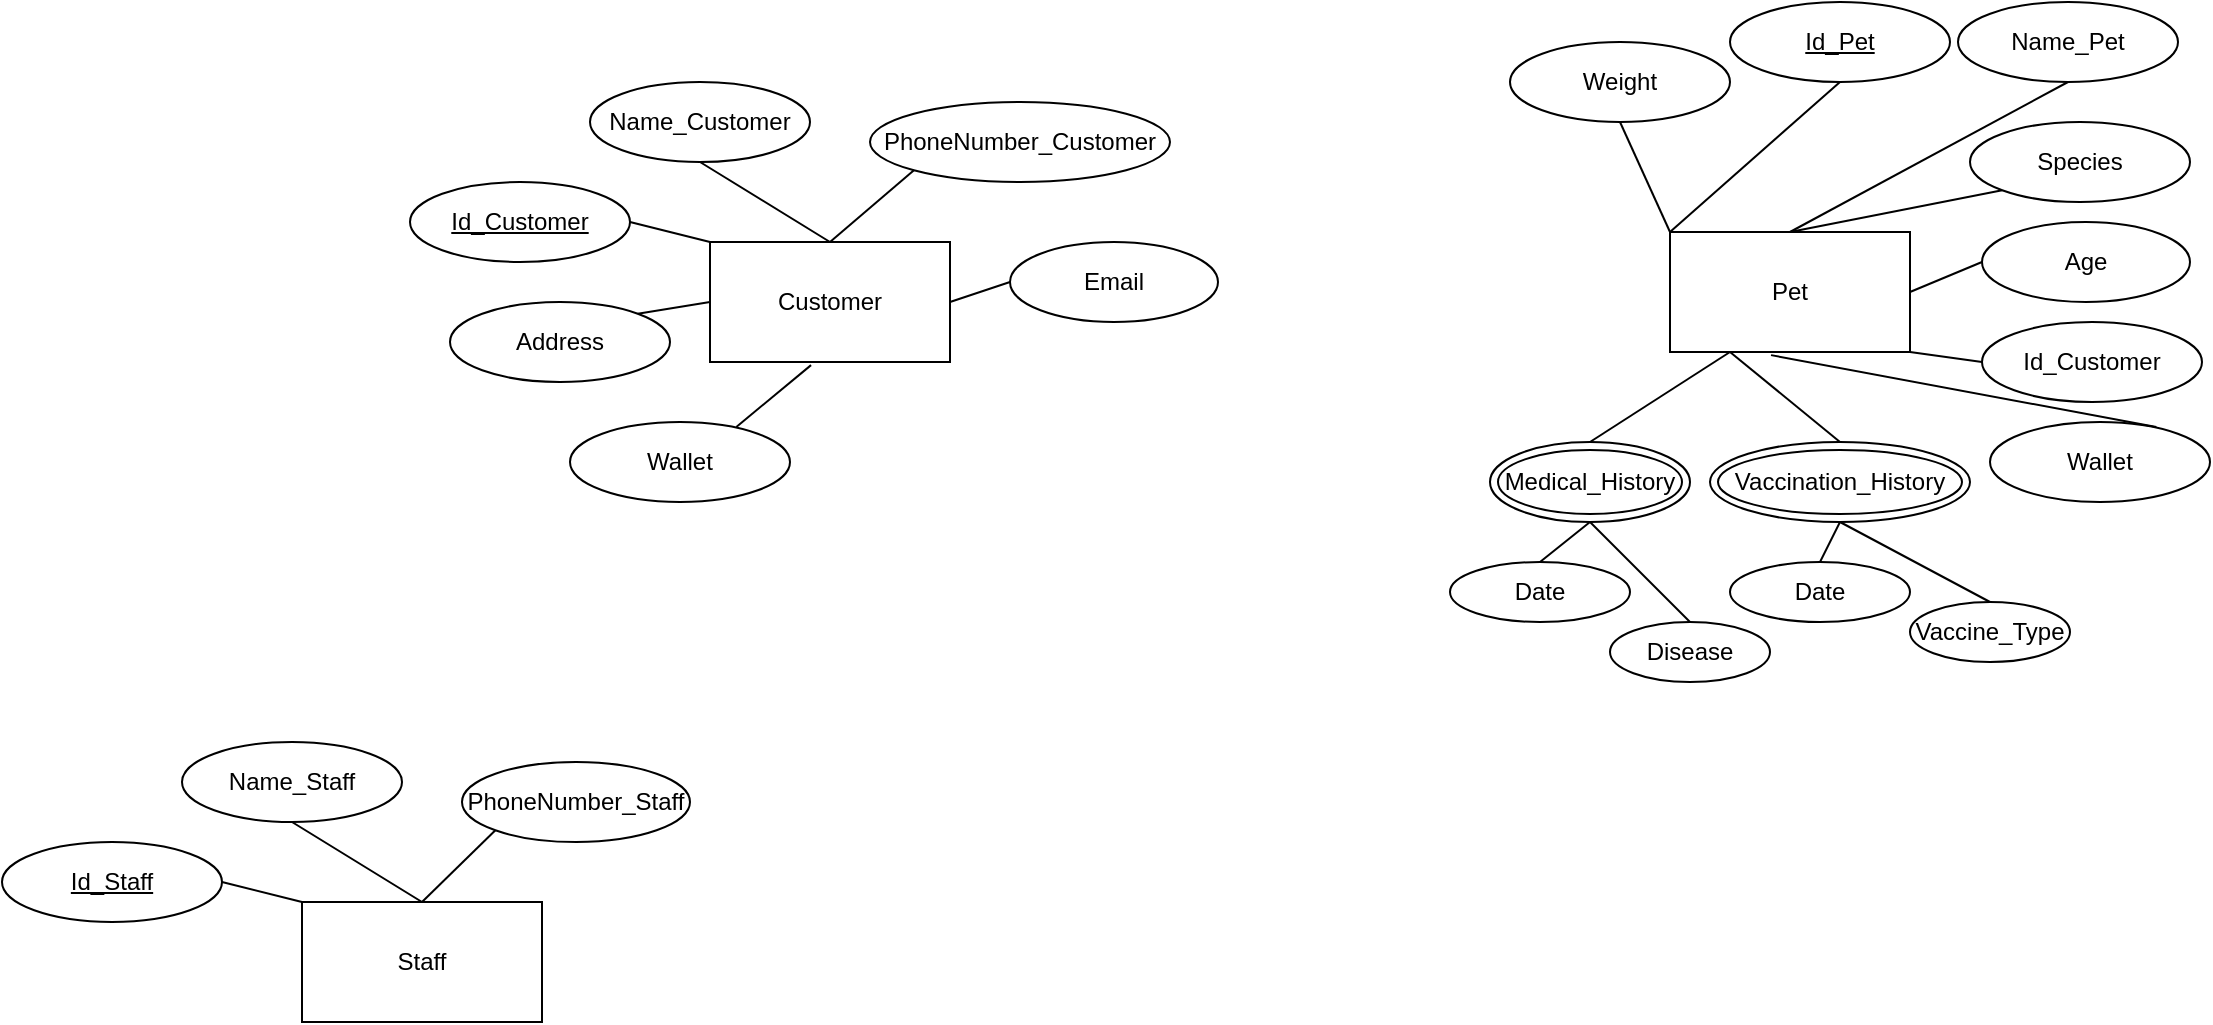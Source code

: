 <mxfile version="25.0.3">
  <diagram name="Trang-1" id="8K1XiuxhxCOyhfcTuzyn">
    <mxGraphModel dx="1475" dy="1796" grid="1" gridSize="10" guides="1" tooltips="1" connect="1" arrows="1" fold="1" page="1" pageScale="1" pageWidth="827" pageHeight="1169" math="0" shadow="0">
      <root>
        <mxCell id="0" />
        <mxCell id="1" parent="0" />
        <mxCell id="QY5TkbS7HgelhhC83756-2" value="Customer" style="rounded=0;whiteSpace=wrap;html=1;" vertex="1" parent="1">
          <mxGeometry x="150" y="-990" width="120" height="60" as="geometry" />
        </mxCell>
        <mxCell id="QY5TkbS7HgelhhC83756-3" value="&lt;u&gt;Id_Customer&lt;/u&gt;" style="ellipse;whiteSpace=wrap;html=1;" vertex="1" parent="1">
          <mxGeometry y="-1020" width="110" height="40" as="geometry" />
        </mxCell>
        <mxCell id="QY5TkbS7HgelhhC83756-4" value="Address" style="ellipse;whiteSpace=wrap;html=1;" vertex="1" parent="1">
          <mxGeometry x="20" y="-960" width="110" height="40" as="geometry" />
        </mxCell>
        <mxCell id="QY5TkbS7HgelhhC83756-5" value="Name_Customer" style="ellipse;whiteSpace=wrap;html=1;" vertex="1" parent="1">
          <mxGeometry x="90" y="-1070" width="110" height="40" as="geometry" />
        </mxCell>
        <mxCell id="QY5TkbS7HgelhhC83756-6" value="PhoneNumber_Customer" style="ellipse;whiteSpace=wrap;html=1;" vertex="1" parent="1">
          <mxGeometry x="230" y="-1060" width="150" height="40" as="geometry" />
        </mxCell>
        <mxCell id="QY5TkbS7HgelhhC83756-7" value="Email" style="ellipse;whiteSpace=wrap;html=1;" vertex="1" parent="1">
          <mxGeometry x="300" y="-990" width="104" height="40" as="geometry" />
        </mxCell>
        <mxCell id="QY5TkbS7HgelhhC83756-8" value="Wallet" style="ellipse;whiteSpace=wrap;html=1;" vertex="1" parent="1">
          <mxGeometry x="80" y="-900" width="110" height="40" as="geometry" />
        </mxCell>
        <mxCell id="QY5TkbS7HgelhhC83756-9" value="" style="endArrow=none;html=1;rounded=0;entryX=0;entryY=1;entryDx=0;entryDy=0;exitX=0.5;exitY=0;exitDx=0;exitDy=0;" edge="1" parent="1" source="QY5TkbS7HgelhhC83756-2" target="QY5TkbS7HgelhhC83756-6">
          <mxGeometry width="50" height="50" relative="1" as="geometry">
            <mxPoint x="360" y="-740" as="sourcePoint" />
            <mxPoint x="410" y="-790" as="targetPoint" />
          </mxGeometry>
        </mxCell>
        <mxCell id="QY5TkbS7HgelhhC83756-10" value="" style="endArrow=none;html=1;rounded=0;exitX=0.5;exitY=1;exitDx=0;exitDy=0;entryX=0.5;entryY=0;entryDx=0;entryDy=0;" edge="1" parent="1" source="QY5TkbS7HgelhhC83756-5" target="QY5TkbS7HgelhhC83756-2">
          <mxGeometry width="50" height="50" relative="1" as="geometry">
            <mxPoint x="370" y="-730" as="sourcePoint" />
            <mxPoint x="420" y="-780" as="targetPoint" />
          </mxGeometry>
        </mxCell>
        <mxCell id="QY5TkbS7HgelhhC83756-11" value="" style="endArrow=none;html=1;rounded=0;entryX=1;entryY=0.5;entryDx=0;entryDy=0;exitX=0;exitY=0.5;exitDx=0;exitDy=0;" edge="1" parent="1" source="QY5TkbS7HgelhhC83756-7" target="QY5TkbS7HgelhhC83756-2">
          <mxGeometry width="50" height="50" relative="1" as="geometry">
            <mxPoint x="380" y="-720" as="sourcePoint" />
            <mxPoint x="430" y="-770" as="targetPoint" />
          </mxGeometry>
        </mxCell>
        <mxCell id="QY5TkbS7HgelhhC83756-12" value="" style="endArrow=none;html=1;rounded=0;exitX=1;exitY=0.5;exitDx=0;exitDy=0;entryX=0;entryY=0;entryDx=0;entryDy=0;" edge="1" parent="1" source="QY5TkbS7HgelhhC83756-3" target="QY5TkbS7HgelhhC83756-2">
          <mxGeometry width="50" height="50" relative="1" as="geometry">
            <mxPoint x="185" y="-1010" as="sourcePoint" />
            <mxPoint x="220" y="-980" as="targetPoint" />
          </mxGeometry>
        </mxCell>
        <mxCell id="QY5TkbS7HgelhhC83756-13" value="" style="endArrow=none;html=1;rounded=0;exitX=1;exitY=0;exitDx=0;exitDy=0;entryX=0;entryY=0.5;entryDx=0;entryDy=0;" edge="1" parent="1" source="QY5TkbS7HgelhhC83756-4" target="QY5TkbS7HgelhhC83756-2">
          <mxGeometry width="50" height="50" relative="1" as="geometry">
            <mxPoint x="120" y="-990" as="sourcePoint" />
            <mxPoint x="160" y="-980" as="targetPoint" />
          </mxGeometry>
        </mxCell>
        <mxCell id="QY5TkbS7HgelhhC83756-14" value="" style="endArrow=none;html=1;rounded=0;entryX=0.421;entryY=1.026;entryDx=0;entryDy=0;entryPerimeter=0;exitX=0.756;exitY=0.062;exitDx=0;exitDy=0;exitPerimeter=0;" edge="1" parent="1" source="QY5TkbS7HgelhhC83756-8" target="QY5TkbS7HgelhhC83756-2">
          <mxGeometry width="50" height="50" relative="1" as="geometry">
            <mxPoint x="160" y="-903" as="sourcePoint" />
            <mxPoint x="160" y="-920" as="targetPoint" />
          </mxGeometry>
        </mxCell>
        <mxCell id="QY5TkbS7HgelhhC83756-18" value="Pet" style="rounded=0;whiteSpace=wrap;html=1;" vertex="1" parent="1">
          <mxGeometry x="630" y="-995" width="120" height="60" as="geometry" />
        </mxCell>
        <mxCell id="QY5TkbS7HgelhhC83756-19" value="&lt;u&gt;Id_Pet&lt;/u&gt;" style="ellipse;whiteSpace=wrap;html=1;" vertex="1" parent="1">
          <mxGeometry x="660" y="-1110" width="110" height="40" as="geometry" />
        </mxCell>
        <mxCell id="QY5TkbS7HgelhhC83756-20" value="Weight" style="ellipse;whiteSpace=wrap;html=1;" vertex="1" parent="1">
          <mxGeometry x="550" y="-1090" width="110" height="40" as="geometry" />
        </mxCell>
        <mxCell id="QY5TkbS7HgelhhC83756-21" value="Name_Pet" style="ellipse;whiteSpace=wrap;html=1;" vertex="1" parent="1">
          <mxGeometry x="774" y="-1110" width="110" height="40" as="geometry" />
        </mxCell>
        <mxCell id="QY5TkbS7HgelhhC83756-22" value="Species" style="ellipse;whiteSpace=wrap;html=1;" vertex="1" parent="1">
          <mxGeometry x="780" y="-1050" width="110" height="40" as="geometry" />
        </mxCell>
        <mxCell id="QY5TkbS7HgelhhC83756-23" value="Age" style="ellipse;whiteSpace=wrap;html=1;" vertex="1" parent="1">
          <mxGeometry x="786" y="-1000" width="104" height="40" as="geometry" />
        </mxCell>
        <mxCell id="QY5TkbS7HgelhhC83756-24" value="Wallet" style="ellipse;whiteSpace=wrap;html=1;" vertex="1" parent="1">
          <mxGeometry x="790" y="-900" width="110" height="40" as="geometry" />
        </mxCell>
        <mxCell id="QY5TkbS7HgelhhC83756-25" value="" style="endArrow=none;html=1;rounded=0;entryX=0;entryY=1;entryDx=0;entryDy=0;exitX=0.5;exitY=0;exitDx=0;exitDy=0;" edge="1" source="QY5TkbS7HgelhhC83756-18" target="QY5TkbS7HgelhhC83756-22" parent="1">
          <mxGeometry width="50" height="50" relative="1" as="geometry">
            <mxPoint x="840" y="-745" as="sourcePoint" />
            <mxPoint x="890" y="-795" as="targetPoint" />
          </mxGeometry>
        </mxCell>
        <mxCell id="QY5TkbS7HgelhhC83756-26" value="" style="endArrow=none;html=1;rounded=0;exitX=0.5;exitY=1;exitDx=0;exitDy=0;entryX=0.5;entryY=0;entryDx=0;entryDy=0;" edge="1" source="QY5TkbS7HgelhhC83756-21" target="QY5TkbS7HgelhhC83756-18" parent="1">
          <mxGeometry width="50" height="50" relative="1" as="geometry">
            <mxPoint x="850" y="-735" as="sourcePoint" />
            <mxPoint x="900" y="-785" as="targetPoint" />
          </mxGeometry>
        </mxCell>
        <mxCell id="QY5TkbS7HgelhhC83756-27" value="" style="endArrow=none;html=1;rounded=0;entryX=1;entryY=0.5;entryDx=0;entryDy=0;exitX=0;exitY=0.5;exitDx=0;exitDy=0;" edge="1" source="QY5TkbS7HgelhhC83756-23" target="QY5TkbS7HgelhhC83756-18" parent="1">
          <mxGeometry width="50" height="50" relative="1" as="geometry">
            <mxPoint x="860" y="-725" as="sourcePoint" />
            <mxPoint x="910" y="-775" as="targetPoint" />
          </mxGeometry>
        </mxCell>
        <mxCell id="QY5TkbS7HgelhhC83756-28" value="" style="endArrow=none;html=1;rounded=0;exitX=0.5;exitY=1;exitDx=0;exitDy=0;entryX=0;entryY=0;entryDx=0;entryDy=0;" edge="1" source="QY5TkbS7HgelhhC83756-19" target="QY5TkbS7HgelhhC83756-18" parent="1">
          <mxGeometry width="50" height="50" relative="1" as="geometry">
            <mxPoint x="665" y="-1015" as="sourcePoint" />
            <mxPoint x="700" y="-985" as="targetPoint" />
          </mxGeometry>
        </mxCell>
        <mxCell id="QY5TkbS7HgelhhC83756-29" value="" style="endArrow=none;html=1;rounded=0;entryX=0;entryY=0;entryDx=0;entryDy=0;exitX=0.5;exitY=1;exitDx=0;exitDy=0;" edge="1" source="QY5TkbS7HgelhhC83756-20" target="QY5TkbS7HgelhhC83756-18" parent="1">
          <mxGeometry width="50" height="50" relative="1" as="geometry">
            <mxPoint x="644" y="-1050" as="sourcePoint" />
            <mxPoint x="630" y="-965" as="targetPoint" />
          </mxGeometry>
        </mxCell>
        <mxCell id="QY5TkbS7HgelhhC83756-30" value="" style="endArrow=none;html=1;rounded=0;entryX=0.421;entryY=1.026;entryDx=0;entryDy=0;entryPerimeter=0;exitX=0.756;exitY=0.062;exitDx=0;exitDy=0;exitPerimeter=0;" edge="1" source="QY5TkbS7HgelhhC83756-24" target="QY5TkbS7HgelhhC83756-18" parent="1">
          <mxGeometry width="50" height="50" relative="1" as="geometry">
            <mxPoint x="640" y="-908" as="sourcePoint" />
            <mxPoint x="640" y="-925" as="targetPoint" />
          </mxGeometry>
        </mxCell>
        <mxCell id="QY5TkbS7HgelhhC83756-31" value="Id_Customer" style="ellipse;whiteSpace=wrap;html=1;" vertex="1" parent="1">
          <mxGeometry x="786" y="-950" width="110" height="40" as="geometry" />
        </mxCell>
        <mxCell id="QY5TkbS7HgelhhC83756-32" value="" style="endArrow=none;html=1;rounded=0;entryX=1;entryY=1;entryDx=0;entryDy=0;exitX=0;exitY=0.5;exitDx=0;exitDy=0;" edge="1" source="QY5TkbS7HgelhhC83756-31" parent="1" target="QY5TkbS7HgelhhC83756-18">
          <mxGeometry width="50" height="50" relative="1" as="geometry">
            <mxPoint x="880" y="-860" as="sourcePoint" />
            <mxPoint x="700" y="-760" as="targetPoint" />
          </mxGeometry>
        </mxCell>
        <mxCell id="QY5TkbS7HgelhhC83756-36" value="Medical_History" style="ellipse;shape=doubleEllipse;whiteSpace=wrap;html=1;" vertex="1" parent="1">
          <mxGeometry x="540" y="-890" width="100" height="40" as="geometry" />
        </mxCell>
        <mxCell id="QY5TkbS7HgelhhC83756-37" value="Vaccination_History" style="ellipse;shape=doubleEllipse;whiteSpace=wrap;html=1;" vertex="1" parent="1">
          <mxGeometry x="650" y="-890" width="130" height="40" as="geometry" />
        </mxCell>
        <mxCell id="QY5TkbS7HgelhhC83756-38" value="" style="endArrow=none;html=1;rounded=0;exitX=0.25;exitY=1;exitDx=0;exitDy=0;entryX=0.5;entryY=0;entryDx=0;entryDy=0;" edge="1" parent="1" source="QY5TkbS7HgelhhC83756-18" target="QY5TkbS7HgelhhC83756-36">
          <mxGeometry width="50" height="50" relative="1" as="geometry">
            <mxPoint x="654" y="-1046" as="sourcePoint" />
            <mxPoint x="640" y="-985" as="targetPoint" />
          </mxGeometry>
        </mxCell>
        <mxCell id="QY5TkbS7HgelhhC83756-39" value="" style="endArrow=none;html=1;rounded=0;exitX=0.25;exitY=1;exitDx=0;exitDy=0;entryX=0.5;entryY=0;entryDx=0;entryDy=0;" edge="1" parent="1" source="QY5TkbS7HgelhhC83756-18" target="QY5TkbS7HgelhhC83756-37">
          <mxGeometry width="50" height="50" relative="1" as="geometry">
            <mxPoint x="654" y="-1046" as="sourcePoint" />
            <mxPoint x="640" y="-985" as="targetPoint" />
          </mxGeometry>
        </mxCell>
        <mxCell id="QY5TkbS7HgelhhC83756-40" value="Disease" style="ellipse;whiteSpace=wrap;html=1;" vertex="1" parent="1">
          <mxGeometry x="600" y="-800" width="80" height="30" as="geometry" />
        </mxCell>
        <mxCell id="QY5TkbS7HgelhhC83756-41" value="Date" style="ellipse;whiteSpace=wrap;html=1;" vertex="1" parent="1">
          <mxGeometry x="520" y="-830" width="90" height="30" as="geometry" />
        </mxCell>
        <mxCell id="QY5TkbS7HgelhhC83756-42" value="Vaccine_Type" style="ellipse;whiteSpace=wrap;html=1;" vertex="1" parent="1">
          <mxGeometry x="750" y="-810" width="80" height="30" as="geometry" />
        </mxCell>
        <mxCell id="QY5TkbS7HgelhhC83756-43" value="Date" style="ellipse;whiteSpace=wrap;html=1;" vertex="1" parent="1">
          <mxGeometry x="660" y="-830" width="90" height="30" as="geometry" />
        </mxCell>
        <mxCell id="QY5TkbS7HgelhhC83756-45" value="" style="endArrow=none;html=1;rounded=0;exitX=0.5;exitY=1;exitDx=0;exitDy=0;entryX=0.5;entryY=0;entryDx=0;entryDy=0;" edge="1" parent="1" source="QY5TkbS7HgelhhC83756-36" target="QY5TkbS7HgelhhC83756-41">
          <mxGeometry width="50" height="50" relative="1" as="geometry">
            <mxPoint x="670" y="-925" as="sourcePoint" />
            <mxPoint x="600" y="-880" as="targetPoint" />
          </mxGeometry>
        </mxCell>
        <mxCell id="QY5TkbS7HgelhhC83756-46" value="" style="endArrow=none;html=1;rounded=0;exitX=0.5;exitY=1;exitDx=0;exitDy=0;entryX=0.5;entryY=0;entryDx=0;entryDy=0;" edge="1" parent="1" source="QY5TkbS7HgelhhC83756-36" target="QY5TkbS7HgelhhC83756-40">
          <mxGeometry width="50" height="50" relative="1" as="geometry">
            <mxPoint x="600" y="-840" as="sourcePoint" />
            <mxPoint x="575" y="-820" as="targetPoint" />
          </mxGeometry>
        </mxCell>
        <mxCell id="QY5TkbS7HgelhhC83756-47" value="" style="endArrow=none;html=1;rounded=0;exitX=0.5;exitY=1;exitDx=0;exitDy=0;entryX=0.5;entryY=0;entryDx=0;entryDy=0;" edge="1" parent="1" source="QY5TkbS7HgelhhC83756-37" target="QY5TkbS7HgelhhC83756-42">
          <mxGeometry width="50" height="50" relative="1" as="geometry">
            <mxPoint x="600" y="-840" as="sourcePoint" />
            <mxPoint x="650" y="-790" as="targetPoint" />
          </mxGeometry>
        </mxCell>
        <mxCell id="QY5TkbS7HgelhhC83756-48" value="" style="endArrow=none;html=1;rounded=0;exitX=0.5;exitY=1;exitDx=0;exitDy=0;entryX=0.5;entryY=0;entryDx=0;entryDy=0;" edge="1" parent="1" source="QY5TkbS7HgelhhC83756-37" target="QY5TkbS7HgelhhC83756-43">
          <mxGeometry width="50" height="50" relative="1" as="geometry">
            <mxPoint x="725" y="-840" as="sourcePoint" />
            <mxPoint x="800" y="-800" as="targetPoint" />
          </mxGeometry>
        </mxCell>
        <mxCell id="QY5TkbS7HgelhhC83756-49" value="Staff" style="rounded=0;whiteSpace=wrap;html=1;" vertex="1" parent="1">
          <mxGeometry x="-54" y="-660" width="120" height="60" as="geometry" />
        </mxCell>
        <mxCell id="QY5TkbS7HgelhhC83756-50" value="&lt;u&gt;Id_Staff&lt;/u&gt;" style="ellipse;whiteSpace=wrap;html=1;" vertex="1" parent="1">
          <mxGeometry x="-204" y="-690" width="110" height="40" as="geometry" />
        </mxCell>
        <mxCell id="QY5TkbS7HgelhhC83756-52" value="Name_Staff" style="ellipse;whiteSpace=wrap;html=1;" vertex="1" parent="1">
          <mxGeometry x="-114" y="-740" width="110" height="40" as="geometry" />
        </mxCell>
        <mxCell id="QY5TkbS7HgelhhC83756-53" value="PhoneNumber_Staff" style="ellipse;whiteSpace=wrap;html=1;" vertex="1" parent="1">
          <mxGeometry x="26" y="-730" width="114" height="40" as="geometry" />
        </mxCell>
        <mxCell id="QY5TkbS7HgelhhC83756-56" value="" style="endArrow=none;html=1;rounded=0;entryX=0;entryY=1;entryDx=0;entryDy=0;exitX=0.5;exitY=0;exitDx=0;exitDy=0;" edge="1" source="QY5TkbS7HgelhhC83756-49" target="QY5TkbS7HgelhhC83756-53" parent="1">
          <mxGeometry width="50" height="50" relative="1" as="geometry">
            <mxPoint x="156" y="-410" as="sourcePoint" />
            <mxPoint x="206" y="-460" as="targetPoint" />
          </mxGeometry>
        </mxCell>
        <mxCell id="QY5TkbS7HgelhhC83756-57" value="" style="endArrow=none;html=1;rounded=0;exitX=0.5;exitY=1;exitDx=0;exitDy=0;entryX=0.5;entryY=0;entryDx=0;entryDy=0;" edge="1" source="QY5TkbS7HgelhhC83756-52" target="QY5TkbS7HgelhhC83756-49" parent="1">
          <mxGeometry width="50" height="50" relative="1" as="geometry">
            <mxPoint x="166" y="-400" as="sourcePoint" />
            <mxPoint x="216" y="-450" as="targetPoint" />
          </mxGeometry>
        </mxCell>
        <mxCell id="QY5TkbS7HgelhhC83756-59" value="" style="endArrow=none;html=1;rounded=0;exitX=1;exitY=0.5;exitDx=0;exitDy=0;entryX=0;entryY=0;entryDx=0;entryDy=0;" edge="1" source="QY5TkbS7HgelhhC83756-50" target="QY5TkbS7HgelhhC83756-49" parent="1">
          <mxGeometry width="50" height="50" relative="1" as="geometry">
            <mxPoint x="-19" y="-680" as="sourcePoint" />
            <mxPoint x="16" y="-650" as="targetPoint" />
          </mxGeometry>
        </mxCell>
      </root>
    </mxGraphModel>
  </diagram>
</mxfile>
